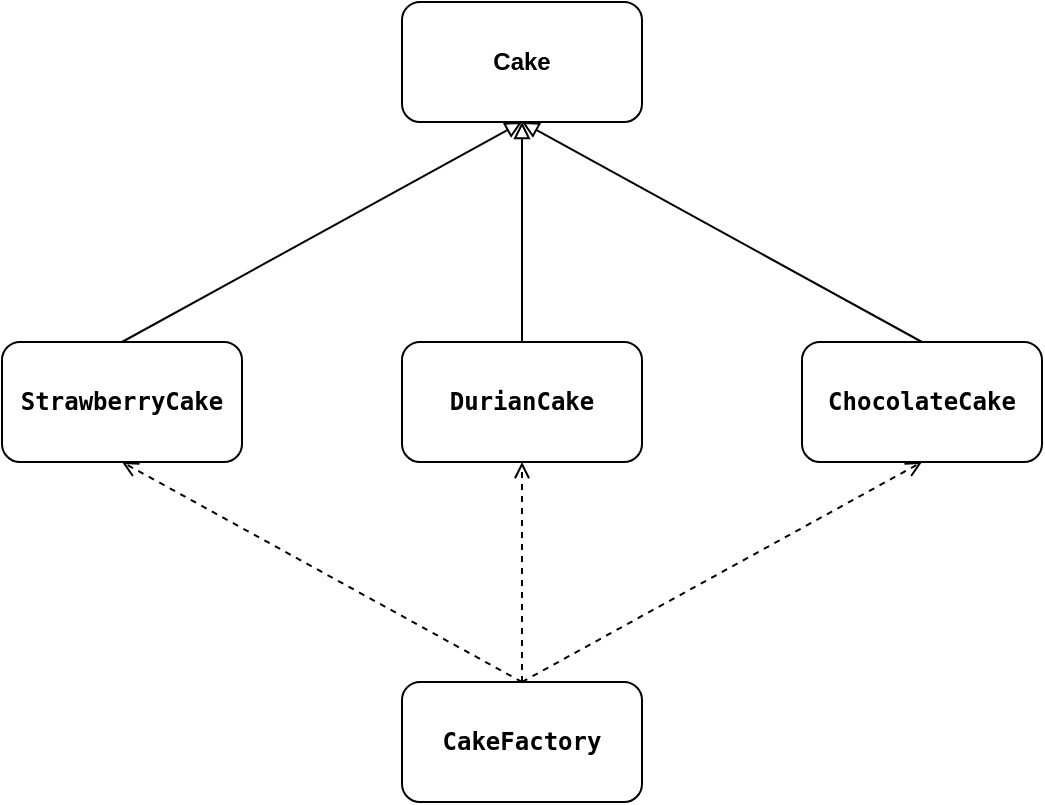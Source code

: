 <mxfile version="10.6.7" type="device"><diagram id="syCZzyCEHZ5FBANxdNWf" name="第 1 页"><mxGraphModel dx="882" dy="673" grid="1" gridSize="10" guides="1" tooltips="1" connect="1" arrows="1" fold="1" page="1" pageScale="1" pageWidth="827" pageHeight="1169" math="0" shadow="0"><root><mxCell id="0"/><mxCell id="1" parent="0"/><mxCell id="veNprR2mbFv10G0BKQZ5-2" value="&lt;pre&gt;CakeFactory&lt;/pre&gt;" style="rounded=1;whiteSpace=wrap;html=1;fontStyle=1" vertex="1" parent="1"><mxGeometry x="470" y="340" width="120" height="60" as="geometry"/></mxCell><mxCell id="veNprR2mbFv10G0BKQZ5-3" value="&lt;pre&gt;StrawberryCake&lt;/pre&gt;" style="rounded=1;whiteSpace=wrap;html=1;fontStyle=1" vertex="1" parent="1"><mxGeometry x="270" y="170" width="120" height="60" as="geometry"/></mxCell><mxCell id="veNprR2mbFv10G0BKQZ5-4" value="&lt;pre&gt;DurianCake&lt;/pre&gt;" style="rounded=1;whiteSpace=wrap;html=1;fontStyle=1" vertex="1" parent="1"><mxGeometry x="470" y="170" width="120" height="60" as="geometry"/></mxCell><mxCell id="veNprR2mbFv10G0BKQZ5-5" value="&lt;pre&gt;ChocolateCake&lt;/pre&gt;" style="rounded=1;whiteSpace=wrap;html=1;fontStyle=1" vertex="1" parent="1"><mxGeometry x="670" y="170" width="120" height="60" as="geometry"/></mxCell><mxCell id="veNprR2mbFv10G0BKQZ5-6" value="Cake" style="rounded=1;whiteSpace=wrap;html=1;fontStyle=1" vertex="1" parent="1"><mxGeometry x="470" width="120" height="60" as="geometry"/></mxCell><mxCell id="veNprR2mbFv10G0BKQZ5-9" value="" style="endArrow=block;html=1;exitX=0.5;exitY=0;exitDx=0;exitDy=0;entryX=0.5;entryY=1;entryDx=0;entryDy=0;endFill=0;fontStyle=1" edge="1" parent="1" source="veNprR2mbFv10G0BKQZ5-3" target="veNprR2mbFv10G0BKQZ5-6"><mxGeometry width="50" height="50" relative="1" as="geometry"><mxPoint x="400" y="160" as="sourcePoint"/><mxPoint x="450" y="110" as="targetPoint"/></mxGeometry></mxCell><mxCell id="veNprR2mbFv10G0BKQZ5-10" value="" style="endArrow=block;html=1;exitX=0.5;exitY=0;exitDx=0;exitDy=0;entryX=0.5;entryY=1;entryDx=0;entryDy=0;endFill=0;fontStyle=1" edge="1" parent="1" source="veNprR2mbFv10G0BKQZ5-4" target="veNprR2mbFv10G0BKQZ5-6"><mxGeometry width="50" height="50" relative="1" as="geometry"><mxPoint x="610" y="140" as="sourcePoint"/><mxPoint x="810" y="50" as="targetPoint"/></mxGeometry></mxCell><mxCell id="veNprR2mbFv10G0BKQZ5-11" value="" style="endArrow=block;html=1;exitX=0.5;exitY=0;exitDx=0;exitDy=0;entryX=0.5;entryY=1;entryDx=0;entryDy=0;endFill=0;fontStyle=1" edge="1" parent="1" source="veNprR2mbFv10G0BKQZ5-5" target="veNprR2mbFv10G0BKQZ5-6"><mxGeometry width="50" height="50" relative="1" as="geometry"><mxPoint x="850" y="140" as="sourcePoint"/><mxPoint x="1050" y="50" as="targetPoint"/></mxGeometry></mxCell><mxCell id="veNprR2mbFv10G0BKQZ5-12" value="" style="endArrow=open;dashed=1;html=1;exitX=0.5;exitY=0;exitDx=0;exitDy=0;entryX=0.5;entryY=1;entryDx=0;entryDy=0;endFill=0;fontStyle=1" edge="1" parent="1" source="veNprR2mbFv10G0BKQZ5-2" target="veNprR2mbFv10G0BKQZ5-3"><mxGeometry width="50" height="50" relative="1" as="geometry"><mxPoint x="420" y="310" as="sourcePoint"/><mxPoint x="470" y="260" as="targetPoint"/></mxGeometry></mxCell><mxCell id="veNprR2mbFv10G0BKQZ5-13" value="" style="endArrow=open;dashed=1;html=1;exitX=0.5;exitY=0;exitDx=0;exitDy=0;entryX=0.5;entryY=1;entryDx=0;entryDy=0;endFill=0;fontStyle=1" edge="1" parent="1" source="veNprR2mbFv10G0BKQZ5-2" target="veNprR2mbFv10G0BKQZ5-4"><mxGeometry width="50" height="50" relative="1" as="geometry"><mxPoint x="930" y="350" as="sourcePoint"/><mxPoint x="720" y="240" as="targetPoint"/></mxGeometry></mxCell><mxCell id="veNprR2mbFv10G0BKQZ5-14" value="" style="endArrow=open;dashed=1;html=1;exitX=0.5;exitY=0;exitDx=0;exitDy=0;entryX=0.5;entryY=1;entryDx=0;entryDy=0;endFill=0;fontStyle=1" edge="1" parent="1" source="veNprR2mbFv10G0BKQZ5-2" target="veNprR2mbFv10G0BKQZ5-5"><mxGeometry width="50" height="50" relative="1" as="geometry"><mxPoint x="990" y="350" as="sourcePoint"/><mxPoint x="780" y="240" as="targetPoint"/></mxGeometry></mxCell></root></mxGraphModel></diagram></mxfile>